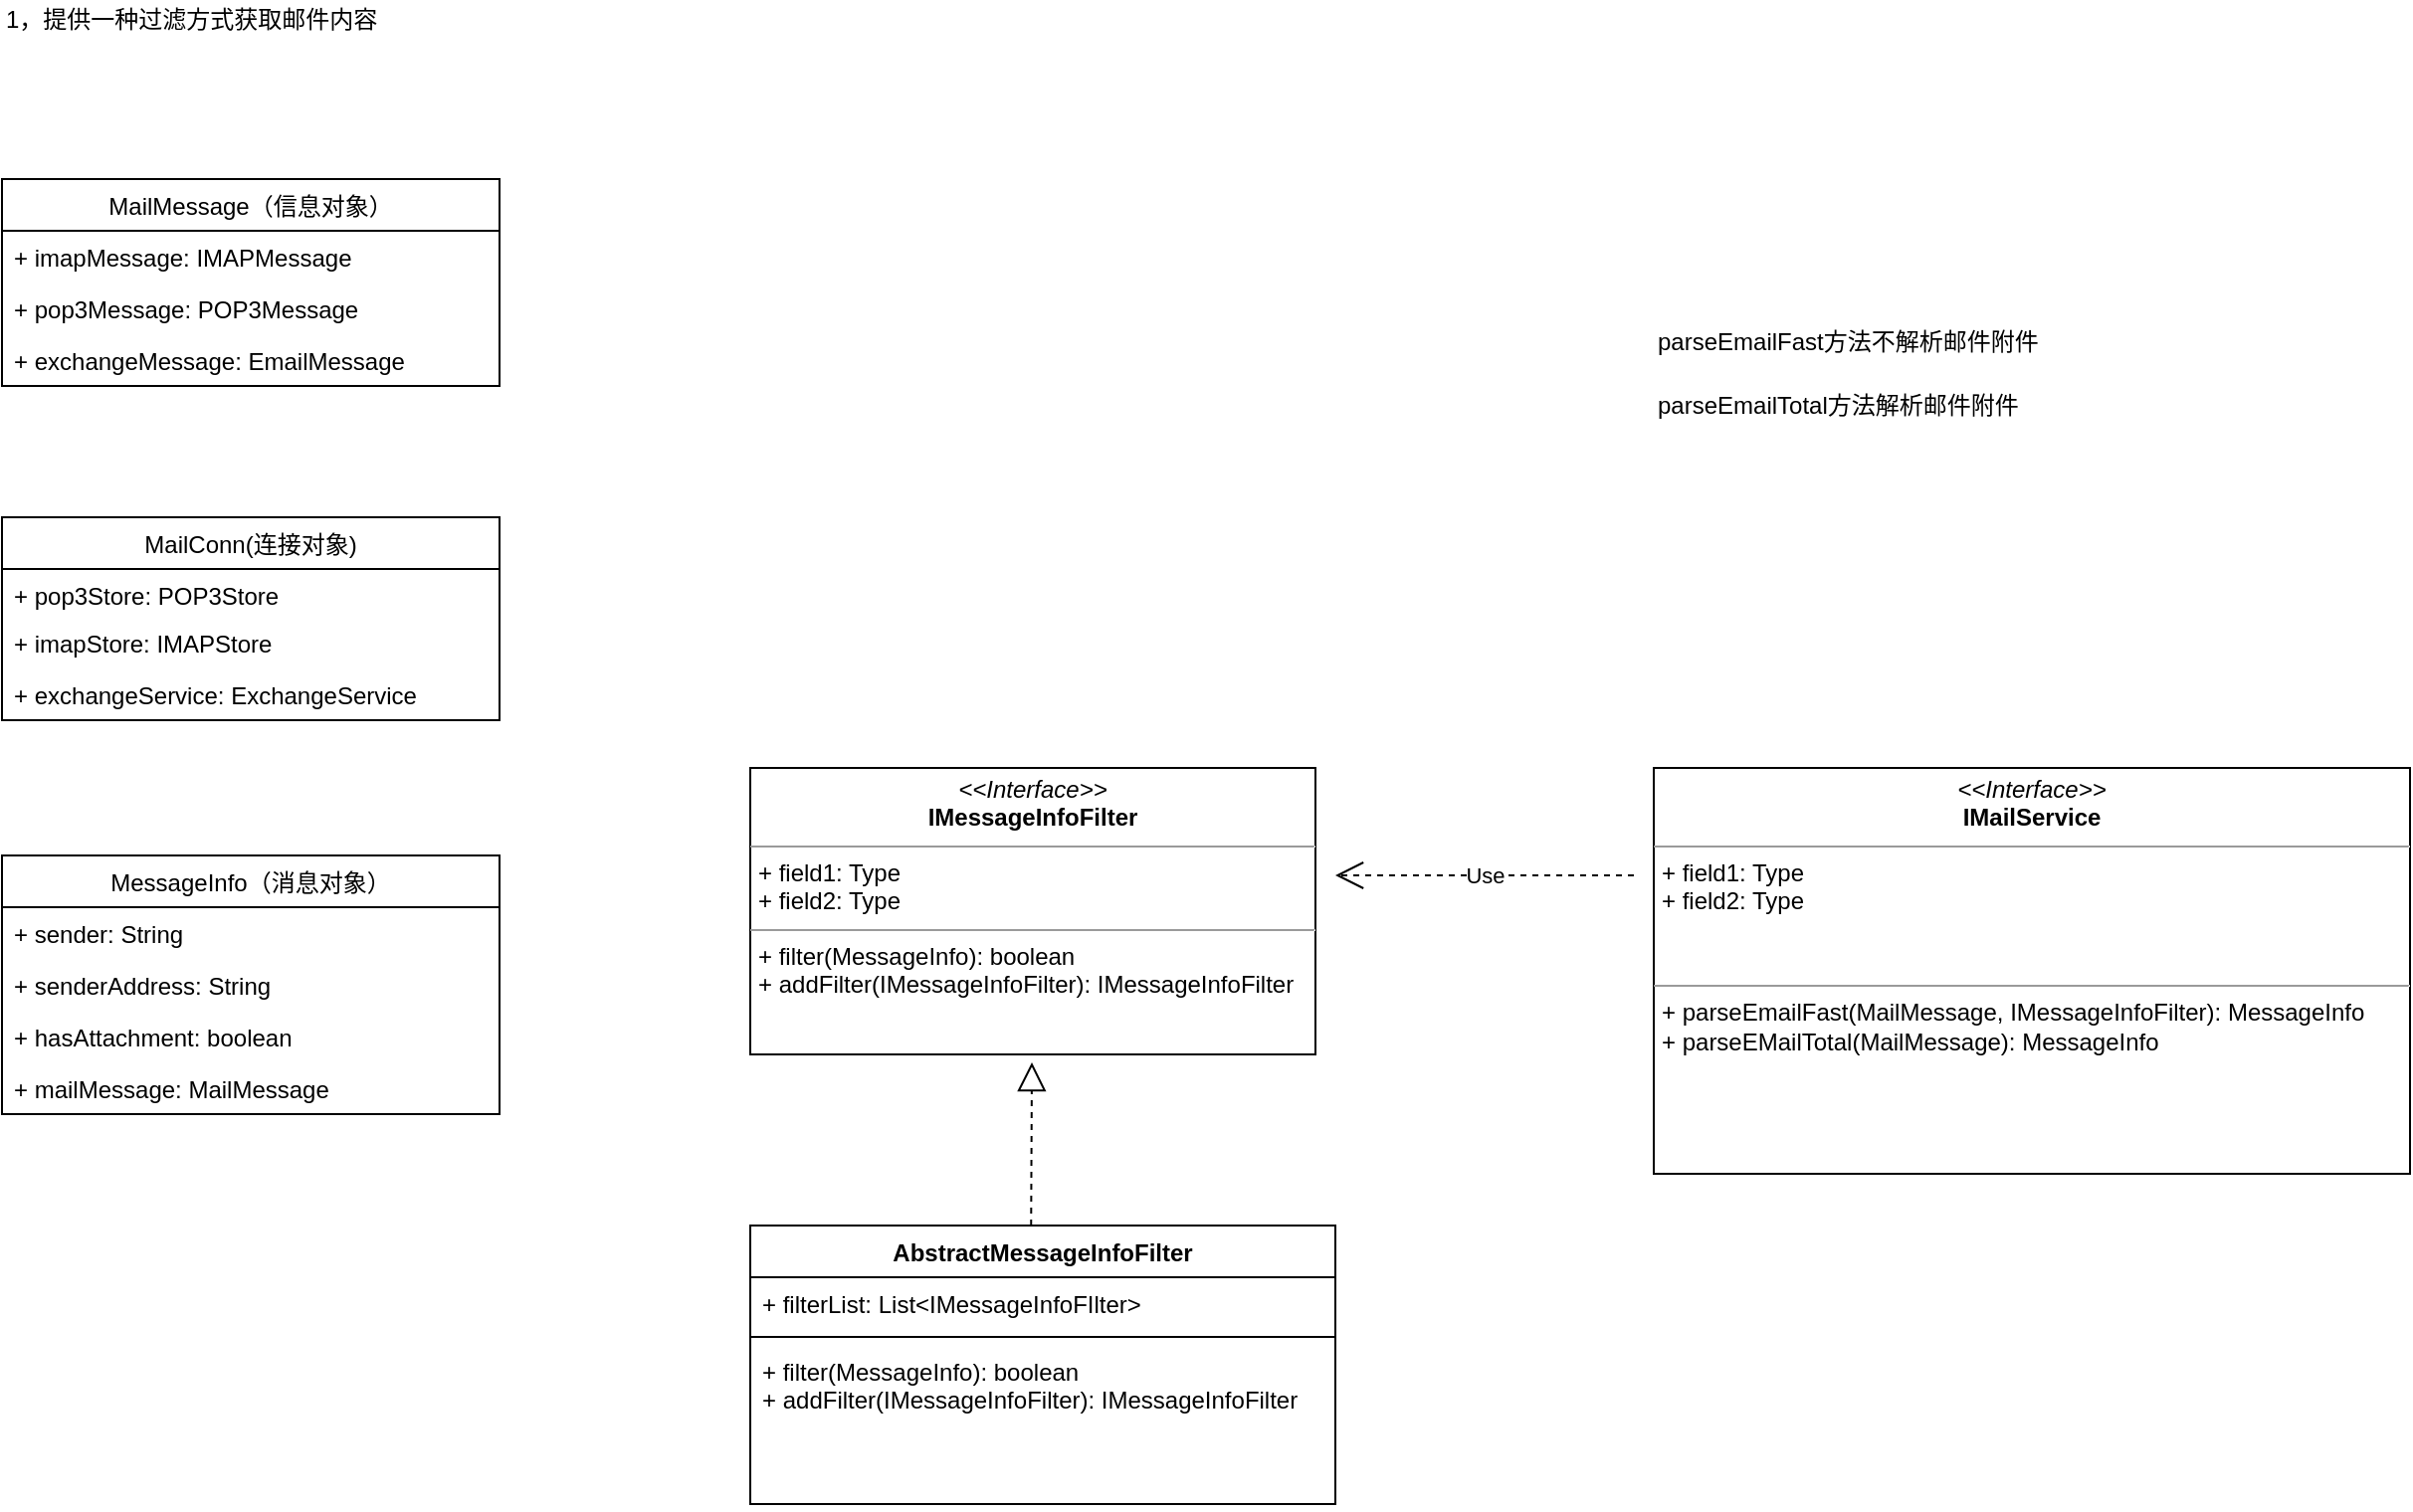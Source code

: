 <mxfile version="10.8.0" type="github"><diagram id="bBTDh9KJfuOMAS-x4Zmz" name="Page-1"><mxGraphModel dx="1634" dy="764" grid="1" gridSize="10" guides="1" tooltips="1" connect="1" arrows="1" fold="1" page="1" pageScale="1" pageWidth="827" pageHeight="1169" math="0" shadow="0"><root><mxCell id="0"/><mxCell id="1" parent="0"/><mxCell id="dgk2PNtR4lsicZqaBHRk-1" value="MailMessage（信息对象）" style="swimlane;fontStyle=0;childLayout=stackLayout;horizontal=1;startSize=26;fillColor=none;horizontalStack=0;resizeParent=1;resizeParentMax=0;resizeLast=0;collapsible=1;marginBottom=0;" parent="1" vertex="1"><mxGeometry x="70" y="150" width="250" height="104" as="geometry"/></mxCell><mxCell id="dgk2PNtR4lsicZqaBHRk-2" value="+ imapMessage: IMAPMessage&#10;" style="text;strokeColor=none;fillColor=none;align=left;verticalAlign=top;spacingLeft=4;spacingRight=4;overflow=hidden;rotatable=0;points=[[0,0.5],[1,0.5]];portConstraint=eastwest;" parent="dgk2PNtR4lsicZqaBHRk-1" vertex="1"><mxGeometry y="26" width="250" height="26" as="geometry"/></mxCell><mxCell id="dgk2PNtR4lsicZqaBHRk-3" value="+ pop3Message: POP3Message&#10;" style="text;strokeColor=none;fillColor=none;align=left;verticalAlign=top;spacingLeft=4;spacingRight=4;overflow=hidden;rotatable=0;points=[[0,0.5],[1,0.5]];portConstraint=eastwest;" parent="dgk2PNtR4lsicZqaBHRk-1" vertex="1"><mxGeometry y="52" width="250" height="26" as="geometry"/></mxCell><mxCell id="dgk2PNtR4lsicZqaBHRk-4" value="+ exchangeMessage: EmailMessage&#10;" style="text;strokeColor=none;fillColor=none;align=left;verticalAlign=top;spacingLeft=4;spacingRight=4;overflow=hidden;rotatable=0;points=[[0,0.5],[1,0.5]];portConstraint=eastwest;" parent="dgk2PNtR4lsicZqaBHRk-1" vertex="1"><mxGeometry y="78" width="250" height="26" as="geometry"/></mxCell><mxCell id="dgk2PNtR4lsicZqaBHRk-5" value="MailConn(连接对象)" style="swimlane;fontStyle=0;childLayout=stackLayout;horizontal=1;startSize=26;fillColor=none;horizontalStack=0;resizeParent=1;resizeParentMax=0;resizeLast=0;collapsible=1;marginBottom=0;" parent="1" vertex="1"><mxGeometry x="70" y="320" width="250" height="102" as="geometry"/></mxCell><mxCell id="dgk2PNtR4lsicZqaBHRk-6" value="+ pop3Store: POP3Store&#10;" style="text;strokeColor=none;fillColor=none;align=left;verticalAlign=top;spacingLeft=4;spacingRight=4;overflow=hidden;rotatable=0;points=[[0,0.5],[1,0.5]];portConstraint=eastwest;" parent="dgk2PNtR4lsicZqaBHRk-5" vertex="1"><mxGeometry y="26" width="250" height="24" as="geometry"/></mxCell><mxCell id="dgk2PNtR4lsicZqaBHRk-7" value="+ imapStore: IMAPStore&#10;" style="text;strokeColor=none;fillColor=none;align=left;verticalAlign=top;spacingLeft=4;spacingRight=4;overflow=hidden;rotatable=0;points=[[0,0.5],[1,0.5]];portConstraint=eastwest;" parent="dgk2PNtR4lsicZqaBHRk-5" vertex="1"><mxGeometry y="50" width="250" height="26" as="geometry"/></mxCell><mxCell id="dgk2PNtR4lsicZqaBHRk-8" value="+ exchangeService: ExchangeService&#10;" style="text;strokeColor=none;fillColor=none;align=left;verticalAlign=top;spacingLeft=4;spacingRight=4;overflow=hidden;rotatable=0;points=[[0,0.5],[1,0.5]];portConstraint=eastwest;" parent="dgk2PNtR4lsicZqaBHRk-5" vertex="1"><mxGeometry y="76" width="250" height="26" as="geometry"/></mxCell><mxCell id="dgk2PNtR4lsicZqaBHRk-9" value="MessageInfo（消息对象）" style="swimlane;fontStyle=0;childLayout=stackLayout;horizontal=1;startSize=26;fillColor=none;horizontalStack=0;resizeParent=1;resizeParentMax=0;resizeLast=0;collapsible=1;marginBottom=0;" parent="1" vertex="1"><mxGeometry x="70" y="490" width="250" height="130" as="geometry"/></mxCell><mxCell id="dgk2PNtR4lsicZqaBHRk-10" value="+ sender: String&#10;" style="text;strokeColor=none;fillColor=none;align=left;verticalAlign=top;spacingLeft=4;spacingRight=4;overflow=hidden;rotatable=0;points=[[0,0.5],[1,0.5]];portConstraint=eastwest;" parent="dgk2PNtR4lsicZqaBHRk-9" vertex="1"><mxGeometry y="26" width="250" height="26" as="geometry"/></mxCell><mxCell id="dgk2PNtR4lsicZqaBHRk-11" value="+ senderAddress: String&#10;" style="text;strokeColor=none;fillColor=none;align=left;verticalAlign=top;spacingLeft=4;spacingRight=4;overflow=hidden;rotatable=0;points=[[0,0.5],[1,0.5]];portConstraint=eastwest;" parent="dgk2PNtR4lsicZqaBHRk-9" vertex="1"><mxGeometry y="52" width="250" height="26" as="geometry"/></mxCell><mxCell id="heHUGgUIEPmj9tq1PbKt-12" value="+ hasAttachment: boolean" style="text;strokeColor=none;fillColor=none;align=left;verticalAlign=top;spacingLeft=4;spacingRight=4;overflow=hidden;rotatable=0;points=[[0,0.5],[1,0.5]];portConstraint=eastwest;" vertex="1" parent="dgk2PNtR4lsicZqaBHRk-9"><mxGeometry y="78" width="250" height="26" as="geometry"/></mxCell><mxCell id="dgk2PNtR4lsicZqaBHRk-12" value="+ mailMessage: MailMessage&#10;" style="text;strokeColor=none;fillColor=none;align=left;verticalAlign=top;spacingLeft=4;spacingRight=4;overflow=hidden;rotatable=0;points=[[0,0.5],[1,0.5]];portConstraint=eastwest;" parent="dgk2PNtR4lsicZqaBHRk-9" vertex="1"><mxGeometry y="104" width="250" height="26" as="geometry"/></mxCell><mxCell id="dgk2PNtR4lsicZqaBHRk-19" value="&lt;p style=&quot;margin: 0px ; margin-top: 4px ; text-align: center&quot;&gt;&lt;i&gt;&amp;lt;&amp;lt;Interface&amp;gt;&amp;gt;&lt;/i&gt;&lt;br&gt;&lt;b&gt;IMailService&lt;/b&gt;&lt;/p&gt;&lt;hr size=&quot;1&quot;&gt;&lt;p style=&quot;margin: 0px ; margin-left: 4px&quot;&gt;+ field1: Type&lt;br&gt;+ field2: Type&lt;/p&gt;&lt;p style=&quot;margin: 0px ; margin-left: 4px&quot;&gt;&lt;br&gt;&lt;/p&gt;&lt;p style=&quot;margin: 0px ; margin-left: 4px&quot;&gt;&lt;br&gt;&lt;/p&gt;&lt;hr size=&quot;1&quot;&gt;&lt;p style=&quot;margin: 0px ; margin-left: 4px&quot;&gt;+ parseEmailFast(&lt;span&gt;MailMessage&lt;/span&gt;&lt;span&gt;, IMessageInfoFilter&lt;/span&gt;):&amp;nbsp;&lt;span&gt;MessageInfo&lt;/span&gt;&lt;br&gt;+ parseEMailTotal(&lt;span&gt;MailMessage&lt;/span&gt;): MessageInfo&lt;/p&gt;&lt;p style=&quot;margin: 0px ; margin-left: 4px&quot;&gt;&lt;br&gt;&lt;/p&gt;&lt;p&gt;&lt;br&gt;&lt;/p&gt;&lt;p&gt;&lt;br&gt;&lt;/p&gt;" style="verticalAlign=top;align=left;overflow=fill;fontSize=12;fontFamily=Helvetica;html=1;" parent="1" vertex="1"><mxGeometry x="900" y="446" width="380" height="204" as="geometry"/></mxCell><mxCell id="dgk2PNtR4lsicZqaBHRk-21" value="1，提供一种过滤方式获取邮件内容" style="text;html=1;resizable=0;points=[];autosize=1;align=left;verticalAlign=top;spacingTop=-4;" parent="1" vertex="1"><mxGeometry x="70" y="60" width="200" height="20" as="geometry"/></mxCell><mxCell id="dgk2PNtR4lsicZqaBHRk-28" value="&lt;p style=&quot;margin: 0px ; margin-top: 4px ; text-align: center&quot;&gt;&lt;i&gt;&amp;lt;&amp;lt;Interface&amp;gt;&amp;gt;&lt;/i&gt;&lt;br&gt;&lt;b&gt;IMessageInfoFilter&lt;/b&gt;&lt;/p&gt;&lt;hr size=&quot;1&quot;&gt;&lt;p style=&quot;margin: 0px ; margin-left: 4px&quot;&gt;+ field1: Type&lt;br&gt;+ field2: Type&lt;/p&gt;&lt;hr size=&quot;1&quot;&gt;&lt;p style=&quot;margin: 0px ; margin-left: 4px&quot;&gt;+ filter(&lt;span&gt;MessageInfo&lt;/span&gt;): boolean&lt;br&gt;+ addFilter(IMessageInfoFilter): IMessageInfoFilter&lt;/p&gt;" style="verticalAlign=top;align=left;overflow=fill;fontSize=12;fontFamily=Helvetica;html=1;" parent="1" vertex="1"><mxGeometry x="446" y="446" width="284" height="144" as="geometry"/></mxCell><mxCell id="heHUGgUIEPmj9tq1PbKt-6" value="AbstractMessageInfoFilter" style="swimlane;fontStyle=1;align=center;verticalAlign=top;childLayout=stackLayout;horizontal=1;startSize=26;horizontalStack=0;resizeParent=1;resizeParentMax=0;resizeLast=0;collapsible=1;marginBottom=0;" vertex="1" parent="1"><mxGeometry x="446" y="676" width="294" height="140" as="geometry"/></mxCell><mxCell id="heHUGgUIEPmj9tq1PbKt-7" value="+ filterList: List&lt;IMessageInfoFIlter&gt;" style="text;strokeColor=none;fillColor=none;align=left;verticalAlign=top;spacingLeft=4;spacingRight=4;overflow=hidden;rotatable=0;points=[[0,0.5],[1,0.5]];portConstraint=eastwest;" vertex="1" parent="heHUGgUIEPmj9tq1PbKt-6"><mxGeometry y="26" width="294" height="26" as="geometry"/></mxCell><mxCell id="heHUGgUIEPmj9tq1PbKt-8" value="" style="line;strokeWidth=1;fillColor=none;align=left;verticalAlign=middle;spacingTop=-1;spacingLeft=3;spacingRight=3;rotatable=0;labelPosition=right;points=[];portConstraint=eastwest;" vertex="1" parent="heHUGgUIEPmj9tq1PbKt-6"><mxGeometry y="52" width="294" height="8" as="geometry"/></mxCell><mxCell id="heHUGgUIEPmj9tq1PbKt-9" value="+ filter(MessageInfo): boolean&#10;+ addFilter(IMessageInfoFilter): IMessageInfoFilter&#10;" style="text;strokeColor=none;fillColor=none;align=left;verticalAlign=top;spacingLeft=4;spacingRight=4;overflow=hidden;rotatable=0;points=[[0,0.5],[1,0.5]];portConstraint=eastwest;" vertex="1" parent="heHUGgUIEPmj9tq1PbKt-6"><mxGeometry y="60" width="294" height="80" as="geometry"/></mxCell><mxCell id="heHUGgUIEPmj9tq1PbKt-10" value="parseEmailFast方法不解析邮件附件" style="text;html=1;resizable=0;points=[];autosize=1;align=left;verticalAlign=top;spacingTop=-4;" vertex="1" parent="1"><mxGeometry x="900" y="222" width="210" height="20" as="geometry"/></mxCell><mxCell id="heHUGgUIEPmj9tq1PbKt-11" value="parseEmailTotal方法解析邮件附件" style="text;html=1;resizable=0;points=[];autosize=1;align=left;verticalAlign=top;spacingTop=-4;" vertex="1" parent="1"><mxGeometry x="900" y="254" width="200" height="20" as="geometry"/></mxCell><mxCell id="heHUGgUIEPmj9tq1PbKt-13" value="" style="endArrow=block;dashed=1;endFill=0;endSize=12;html=1;exitX=0.48;exitY=0;exitDx=0;exitDy=0;exitPerimeter=0;" edge="1" parent="1" source="heHUGgUIEPmj9tq1PbKt-6"><mxGeometry width="160" relative="1" as="geometry"><mxPoint x="587.5" y="654" as="sourcePoint"/><mxPoint x="587.5" y="594" as="targetPoint"/></mxGeometry></mxCell><mxCell id="heHUGgUIEPmj9tq1PbKt-14" value="Use" style="endArrow=open;endSize=12;dashed=1;html=1;" edge="1" parent="1"><mxGeometry width="160" relative="1" as="geometry"><mxPoint x="890" y="500" as="sourcePoint"/><mxPoint x="740" y="500" as="targetPoint"/></mxGeometry></mxCell></root></mxGraphModel></diagram></mxfile>